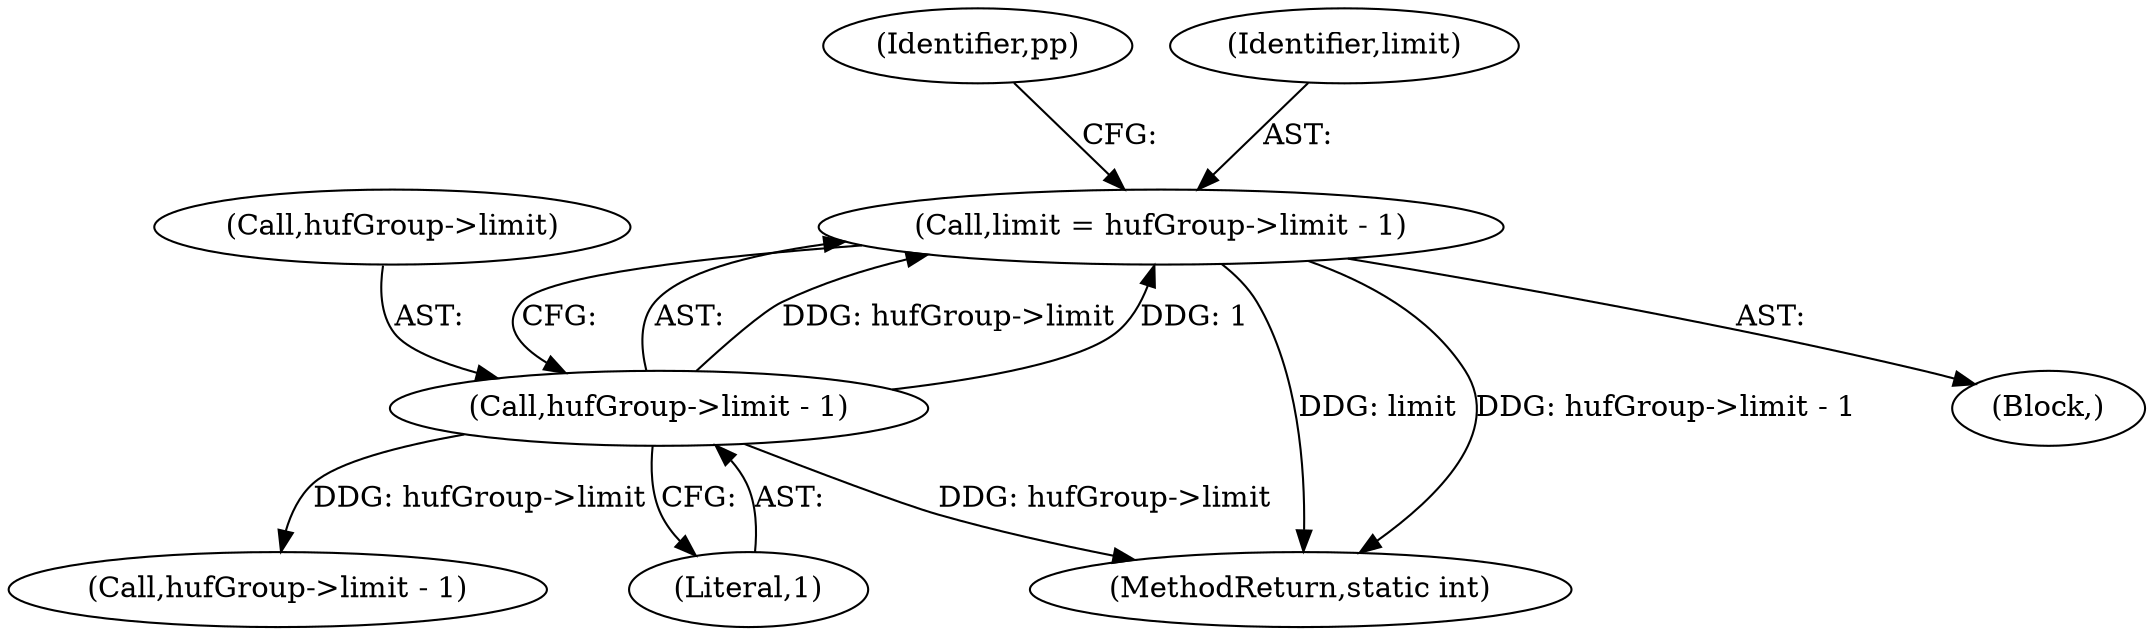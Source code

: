 digraph "0_busybox_0402cb32df015d9372578e3db27db47b33d5c7b0@pointer" {
"1000567" [label="(Call,limit = hufGroup->limit - 1)"];
"1000569" [label="(Call,hufGroup->limit - 1)"];
"1000573" [label="(Literal,1)"];
"1000767" [label="(Call,hufGroup->limit - 1)"];
"1000575" [label="(Identifier,pp)"];
"1000567" [label="(Call,limit = hufGroup->limit - 1)"];
"1000435" [label="(Block,)"];
"1001173" [label="(MethodReturn,static int)"];
"1000568" [label="(Identifier,limit)"];
"1000569" [label="(Call,hufGroup->limit - 1)"];
"1000570" [label="(Call,hufGroup->limit)"];
"1000567" -> "1000435"  [label="AST: "];
"1000567" -> "1000569"  [label="CFG: "];
"1000568" -> "1000567"  [label="AST: "];
"1000569" -> "1000567"  [label="AST: "];
"1000575" -> "1000567"  [label="CFG: "];
"1000567" -> "1001173"  [label="DDG: limit"];
"1000567" -> "1001173"  [label="DDG: hufGroup->limit - 1"];
"1000569" -> "1000567"  [label="DDG: hufGroup->limit"];
"1000569" -> "1000567"  [label="DDG: 1"];
"1000569" -> "1000573"  [label="CFG: "];
"1000570" -> "1000569"  [label="AST: "];
"1000573" -> "1000569"  [label="AST: "];
"1000569" -> "1001173"  [label="DDG: hufGroup->limit"];
"1000569" -> "1000767"  [label="DDG: hufGroup->limit"];
}
